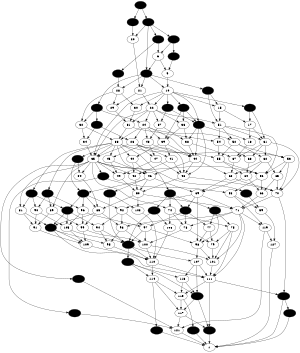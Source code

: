 digraph G {
	ratio="fill";
	size="2,2.5";
	1 [label="1"];
	2 [label="2" color=black style=filled];
	3 [label="3" color=black style=filled];
	4 [label="4" color=black style=filled];
	5 [label="5" color=black style=filled];
	6 [label="6"];
	7 [label="7" color=black style=filled];
	8 [label="8" color=black style=filled];
	9 [label="9"];
	10 [label="10"];
	11 [label="11" color=black style=filled];
	12 [label="12" color=black style=filled];
	13 [label="13" color=black style=filled];
	14 [label="14" color=black style=filled];
	15 [label="15"];
	16 [label="16" color=black style=filled];
	17 [label="17"];
	18 [label="18"];
	19 [label="19" color=black style=filled];
	20 [label="20"];
	21 [label="21"];
	22 [label="22"];
	23 [label="23" color=black style=filled];
	24 [label="24"];
	25 [label="25" color=black style=filled];
	26 [label="26"];
	27 [label="27" color=black style=filled];
	28 [label="28"];
	29 [label="29"];
	30 [label="30"];
	31 [label="31"];
	32 [label="32"];
	33 [label="33"];
	34 [label="34"];
	35 [label="35"];
	36 [label="36"];
	37 [label="37"];
	38 [label="38"];
	39 [label="39"];
	40 [label="40"];
	41 [label="41"];
	42 [label="42"];
	43 [label="43"];
	44 [label="44"];
	45 [label="45"];
	46 [label="46"];
	47 [label="47"];
	48 [label="48"];
	49 [label="49"];
	50 [label="50"];
	51 [label="51"];
	52 [label="52"];
	53 [label="53"];
	54 [label="54"];
	55 [label="55"];
	56 [label="56"];
	57 [label="57" color=black style=filled];
	58 [label="58"];
	59 [label="59"];
	60 [label="60" color=black style=filled];
	61 [label="61"];
	62 [label="62"];
	63 [label="63"];
	64 [label="64"];
	65 [label="65"];
	66 [label="66"];
	67 [label="67"];
	68 [label="68"];
	69 [label="69"];
	70 [label="70"];
	71 [label="71"];
	72 [label="72" color=black style=filled];
	73 [label="73" color=black style=filled];
	74 [label="74"];
	75 [label="75"];
	76 [label="76" color=black style=filled];
	77 [label="77"];
	78 [label="78"];
	79 [label="79"];
	80 [label="80" color=black style=filled];
	81 [label="81"];
	82 [label="82" color=black style=filled];
	83 [label="83" color=black style=filled];
	84 [label="84"];
	85 [label="85"];
	86 [label="86" color=black style=filled];
	87 [label="87" color=black style=filled];
	88 [label="88" color=black style=filled];
	89 [label="89"];
	90 [label="90"];
	91 [label="91"];
	92 [label="92"];
	93 [label="93"];
	94 [label="94"];
	95 [label="95"];
	96 [label="96"];
	97 [label="97"];
	98 [label="98"];
	99 [label="99"];
	100 [label="100"];
	101 [label="101"];
	102 [label="102" color=black style=filled];
	103 [label="103"];
	104 [label="104" color=black style=filled];
	105 [label="105"];
	106 [label="106" color=black style=filled];
	107 [label="107"];
	108 [label="108"];
	109 [label="109"];
	110 [label="110"];
	111 [label="111"];
	112 [label="112" color=black style=filled];
	113 [label="113"];
	114 [label="114"];
	115 [label="115"];
	116 [label="116" color=black style=filled];
	117 [label="117"];
	118 [label="118" color=black style=filled];
	119 [label="119"];
	120 [label="120" color=black style=filled];
	121 [label="121"];
	122 [label="122" color=black style=filled];
	123 [label="123" color=black style=filled];
	124 [label="124" color=black style=filled];
	125 [label="125" color=black style=filled];
	126 [label="126" color=black style=filled];
	127 [label="127"];
	2 -> 3;
	2 -> 19;
	3 -> 4;
	3 -> 5;
	3 -> 20;
	4 -> 6;
	4 -> 8;
	5 -> 6;
	5 -> 27;
	6 -> 7;
	6 -> 9;
	75 -> 111;
	124 -> 1;
	111 -> 124;
	111 -> 125;
	3 -> 7;
	61 -> 70;
	7 -> 10;
	7 -> 21;
	7 -> 23;
	7 -> 28;
	7 -> 14;
	8 -> 9;
	9 -> 10;
	10 -> 15;
	10 -> 22;
	10 -> 30;
	10 -> 13;
	22 -> 51;
	22 -> 35;
	51 -> 61;
	51 -> 56;
	35 -> 56;
	10 -> 35;
	10 -> 11;
	10 -> 12;
	10 -> 16;
	13 -> 18;
	14 -> 15;
	15 -> 17;
	15 -> 51;
	16 -> 17;
	17 -> 18;
	17 -> 61;
	18 -> 67;
	19 -> 20;
	20 -> 21;
	21 -> 22;
	21 -> 29;
	22 -> 24;
	22 -> 31;
	22 -> 36;
	22 -> 37;
	23 -> 24;
	23 -> 32;
	23 -> 25;
	14 -> 51;
	61 -> 62;
	61 -> 63;
	51 -> 52;
	51 -> 54;
	13 -> 44;
	24 -> 44;
	24 -> 33;
	24 -> 26;
	24 -> 39;
	24 -> 43;
	24 -> 52;
	28 -> 29;
	28 -> 30;
	28 -> 32;
	29 -> 31;
	30 -> 31;
	32 -> 33;
	32 -> 34;
	44 -> 46;
	44 -> 48;
	44 -> 68;
	31 -> 33;
	31 -> 54;
	33 -> 46;
	33 -> 35;
	33 -> 72;
	33 -> 40;
	33 -> 45;
	33 -> 55;
	25 -> 26;
	25 -> 34;
	46 -> 50;
	46 -> 102;
	70 -> 124;
	13 -> 48;
	26 -> 48;
	26 -> 53;
	26 -> 35;
	26 -> 41;
	26 -> 47;
	27 -> 28;
	33 -> 80;
	33 -> 82;
	33 -> 88;
	34 -> 35;
	35 -> 74;
	35 -> 42;
	35 -> 49;
	35 -> 81;
	35 -> 84;
	35 -> 89;
	35 -> 57;
	35 -> 118;
	35 -> 60;
	11 -> 36;
	36 -> 39;
	36 -> 38;
	12 -> 13;
	12 -> 37;
	13 -> 38;
	37 -> 38;
	37 -> 43;
	38 -> 44;
	38 -> 67;
	43 -> 44;
	43 -> 45;
	43 -> 47;
	45 -> 46;
	45 -> 49;
	47 -> 48;
	47 -> 49;
	49 -> 50;
	72 -> 73;
	72 -> 74;
	72 -> 104;
	75 -> 101;
	48 -> 70;
	48 -> 50;
	53 -> 70;
	53 -> 56;
	73 -> 75;
	73 -> 98;
	74 -> 75;
	74 -> 108;
	87 -> 111;
	11 -> 39;
	11 -> 13;
	39 -> 40;
	39 -> 41;
	39 -> 44;
	40 -> 42;
	40 -> 46;
	41 -> 42;
	41 -> 48;
	42 -> 50;
	46 -> 83;
	46 -> 69;
	50 -> 85;
	50 -> 71;
	50 -> 103;
	83 -> 85;
	83 -> 86;
	83 -> 92;
	83 -> 96;
	85 -> 87;
	85 -> 93;
	85 -> 99;
	86 -> 87;
	86 -> 94;
	86 -> 105;
	87 -> 95;
	87 -> 109;
	107 -> 111;
	107 -> 116;
	68 -> 69;
	68 -> 70;
	62 -> 68;
	62 -> 64;
	62 -> 65;
	52 -> 62;
	52 -> 55;
	52 -> 53;
	63 -> 64;
	54 -> 63;
	54 -> 55;
	56 -> 58;
	16 -> 61;
	61 -> 67;
	67 -> 68;
	101 -> 111;
	98 -> 101;
	98 -> 107;
	69 -> 98;
	69 -> 71;
	69 -> 92;
	64 -> 69;
	64 -> 66;
	55 -> 64;
	55 -> 56;
	69 -> 76;
	71 -> 78;
	71 -> 93;
	72 -> 76;
	73 -> 77;
	74 -> 78;
	75 -> 79;
	77 -> 79;
	77 -> 98;
	76 -> 77;
	76 -> 78;
	76 -> 97;
	79 -> 101;
	78 -> 79;
	78 -> 100;
	80 -> 81;
	80 -> 86;
	80 -> 90;
	81 -> 87;
	81 -> 91;
	82 -> 83;
	82 -> 84;
	84 -> 85;
	88 -> 89;
	88 -> 90;
	88 -> 96;
	89 -> 91;
	89 -> 99;
	90 -> 91;
	90 -> 105;
	91 -> 109;
	92 -> 93;
	92 -> 94;
	92 -> 97;
	93 -> 95;
	93 -> 100;
	94 -> 95;
	94 -> 106;
	95 -> 110;
	97 -> 98;
	97 -> 100;
	97 -> 106;
	96 -> 97;
	96 -> 99;
	96 -> 105;
	71 -> 101;
	71 -> 119;
	100 -> 101;
	100 -> 110;
	99 -> 100;
	99 -> 109;
	104 -> 106;
	104 -> 108;
	102 -> 106;
	102 -> 103;
	70 -> 71;
	65 -> 70;
	65 -> 66;
	53 -> 65;
	71 -> 111;
	66 -> 71;
	56 -> 66;
	106 -> 107;
	106 -> 110;
	106 -> 112;
	105 -> 106;
	105 -> 109;
	107 -> 113;
	108 -> 110;
	103 -> 110;
	111 -> 115;
	110 -> 111;
	110 -> 114;
	109 -> 110;
	113 -> 116;
	113 -> 115;
	112 -> 113;
	116 -> 117;
	112 -> 116;
	112 -> 114;
	115 -> 117;
	115 -> 122;
	114 -> 115;
	117 -> 125;
	117 -> 121;
	114 -> 117;
	114 -> 126;
	123 -> 1;
	124 -> 123;
	125 -> 1;
	116 -> 125;
	59 -> 127;
	57 -> 58;
	57 -> 120;
	58 -> 59;
	58 -> 119;
	60 -> 59;
	127 -> 1;
	119 -> 127;
	119 -> 121;
	120 -> 121;
	121 -> 1;
	118 -> 121;
	122 -> 1;
	126 -> 1;
}
